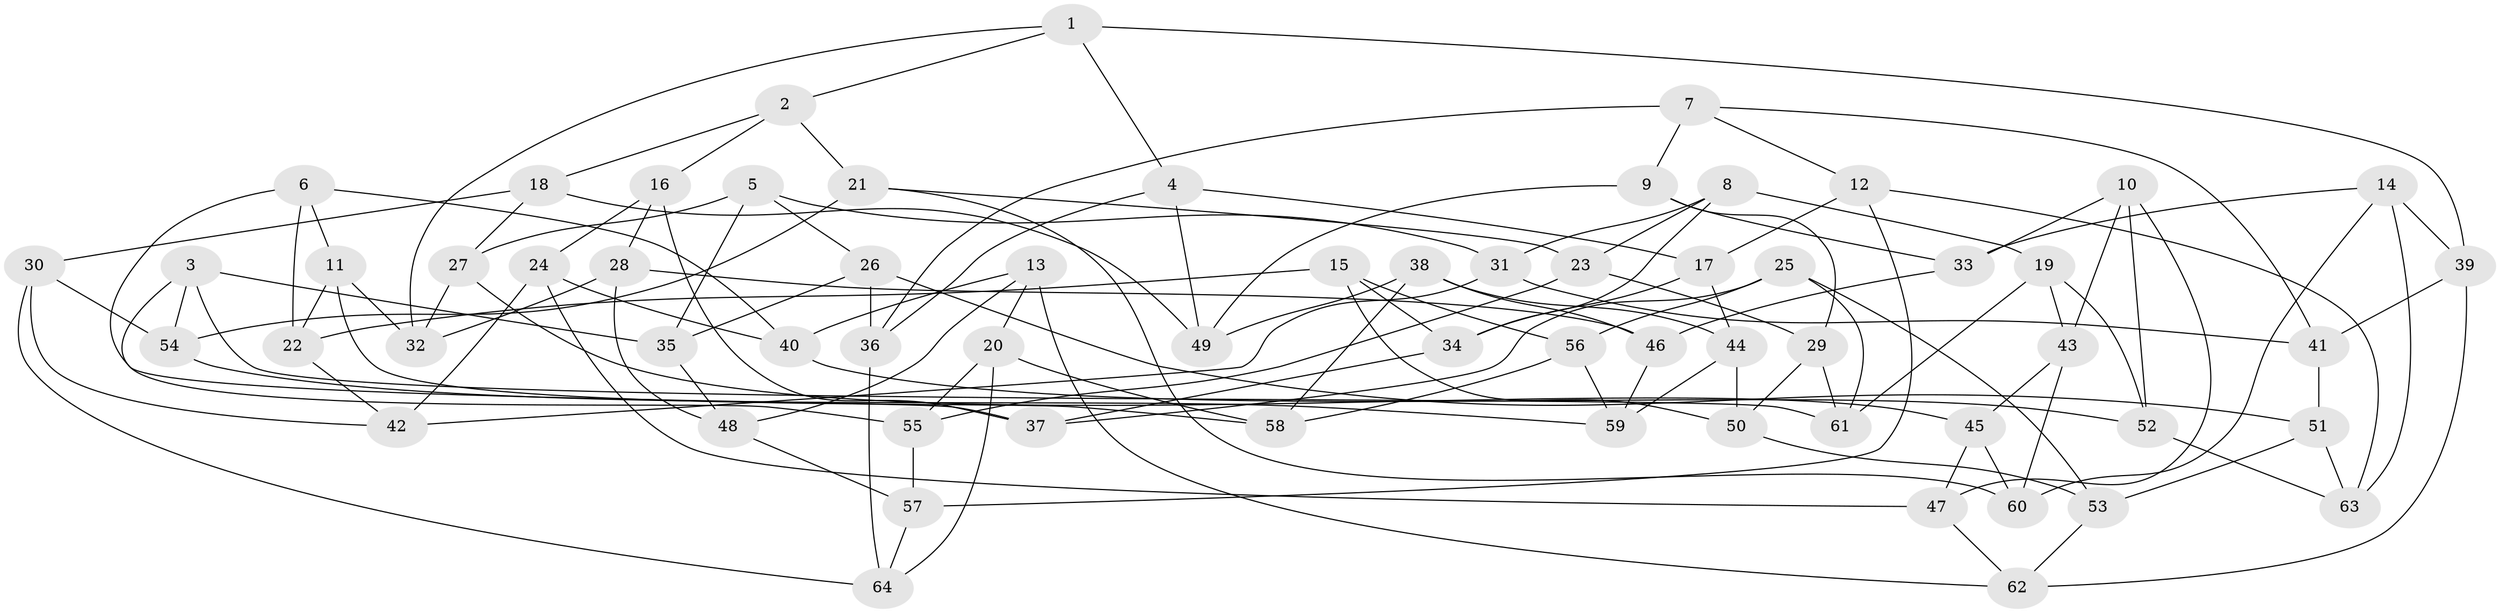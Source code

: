 // coarse degree distribution, {8: 0.21052631578947367, 6: 0.21052631578947367, 9: 0.10526315789473684, 5: 0.15789473684210525, 3: 0.10526315789473684, 7: 0.15789473684210525, 4: 0.05263157894736842}
// Generated by graph-tools (version 1.1) at 2025/20/03/04/25 18:20:46]
// undirected, 64 vertices, 128 edges
graph export_dot {
graph [start="1"]
  node [color=gray90,style=filled];
  1;
  2;
  3;
  4;
  5;
  6;
  7;
  8;
  9;
  10;
  11;
  12;
  13;
  14;
  15;
  16;
  17;
  18;
  19;
  20;
  21;
  22;
  23;
  24;
  25;
  26;
  27;
  28;
  29;
  30;
  31;
  32;
  33;
  34;
  35;
  36;
  37;
  38;
  39;
  40;
  41;
  42;
  43;
  44;
  45;
  46;
  47;
  48;
  49;
  50;
  51;
  52;
  53;
  54;
  55;
  56;
  57;
  58;
  59;
  60;
  61;
  62;
  63;
  64;
  1 -- 32;
  1 -- 39;
  1 -- 2;
  1 -- 4;
  2 -- 18;
  2 -- 16;
  2 -- 21;
  3 -- 61;
  3 -- 54;
  3 -- 55;
  3 -- 35;
  4 -- 36;
  4 -- 49;
  4 -- 17;
  5 -- 31;
  5 -- 35;
  5 -- 26;
  5 -- 27;
  6 -- 11;
  6 -- 37;
  6 -- 22;
  6 -- 40;
  7 -- 9;
  7 -- 36;
  7 -- 12;
  7 -- 41;
  8 -- 19;
  8 -- 23;
  8 -- 34;
  8 -- 31;
  9 -- 49;
  9 -- 29;
  9 -- 33;
  10 -- 33;
  10 -- 52;
  10 -- 47;
  10 -- 43;
  11 -- 32;
  11 -- 22;
  11 -- 58;
  12 -- 63;
  12 -- 17;
  12 -- 57;
  13 -- 48;
  13 -- 40;
  13 -- 62;
  13 -- 20;
  14 -- 33;
  14 -- 39;
  14 -- 60;
  14 -- 63;
  15 -- 56;
  15 -- 50;
  15 -- 34;
  15 -- 22;
  16 -- 28;
  16 -- 24;
  16 -- 37;
  17 -- 44;
  17 -- 34;
  18 -- 49;
  18 -- 30;
  18 -- 27;
  19 -- 43;
  19 -- 61;
  19 -- 52;
  20 -- 58;
  20 -- 55;
  20 -- 64;
  21 -- 54;
  21 -- 23;
  21 -- 60;
  22 -- 42;
  23 -- 29;
  23 -- 55;
  24 -- 47;
  24 -- 40;
  24 -- 42;
  25 -- 56;
  25 -- 53;
  25 -- 37;
  25 -- 61;
  26 -- 51;
  26 -- 36;
  26 -- 35;
  27 -- 32;
  27 -- 45;
  28 -- 32;
  28 -- 48;
  28 -- 46;
  29 -- 61;
  29 -- 50;
  30 -- 42;
  30 -- 54;
  30 -- 64;
  31 -- 42;
  31 -- 41;
  33 -- 46;
  34 -- 37;
  35 -- 48;
  36 -- 64;
  38 -- 44;
  38 -- 46;
  38 -- 58;
  38 -- 49;
  39 -- 62;
  39 -- 41;
  40 -- 52;
  41 -- 51;
  43 -- 45;
  43 -- 60;
  44 -- 59;
  44 -- 50;
  45 -- 47;
  45 -- 60;
  46 -- 59;
  47 -- 62;
  48 -- 57;
  50 -- 53;
  51 -- 63;
  51 -- 53;
  52 -- 63;
  53 -- 62;
  54 -- 59;
  55 -- 57;
  56 -- 59;
  56 -- 58;
  57 -- 64;
}
